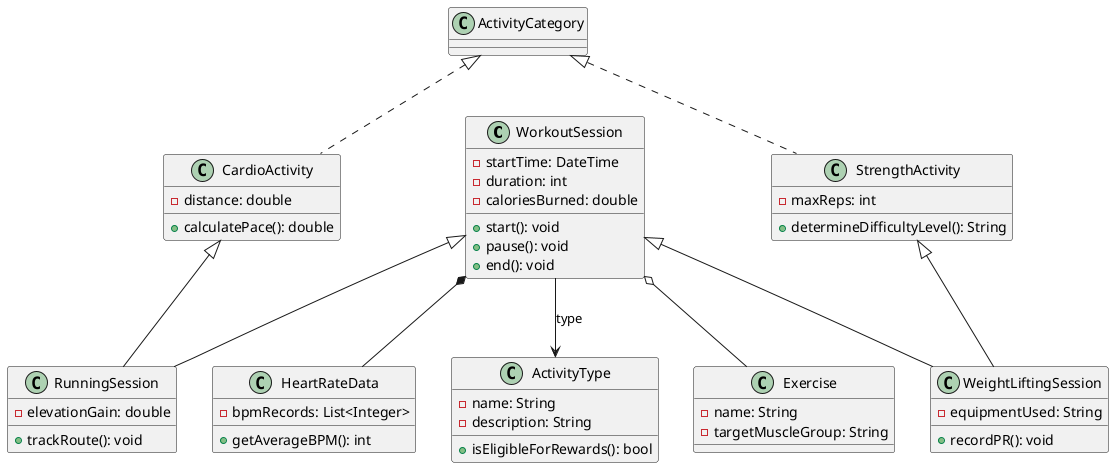 ```plantuml
@startuml
class WorkoutSession {
    - startTime: DateTime
    - duration: int
    - caloriesBurned: double
    + start(): void
    + pause(): void
    + end(): void
}

class ActivityType {
    - name: String
    - description: String
    + isEligibleForRewards(): bool
}

class Exercise {
    - name: String
    - targetMuscleGroup: String
}

class HeartRateData {
    - bpmRecords: List<Integer>
    + getAverageBPM(): int
}

class ActivityCategory {
}

class CardioActivity {
    - distance: double
    + calculatePace(): double
}

class StrengthActivity {
    - maxReps: int
    + determineDifficultyLevel(): String
}

class RunningSession {
    - elevationGain: double
    + trackRoute(): void
}

class WeightLiftingSession {
    - equipmentUsed: String
    + recordPR(): void
}

ActivityCategory <|.. CardioActivity
ActivityCategory <|.. StrengthActivity
CardioActivity <|-- RunningSession
StrengthActivity <|-- WeightLiftingSession
WorkoutSession <|-- RunningSession
WorkoutSession <|-- WeightLiftingSession
WorkoutSession o-- Exercise
WorkoutSession *-- HeartRateData
WorkoutSession --> ActivityType : type
@enduml
